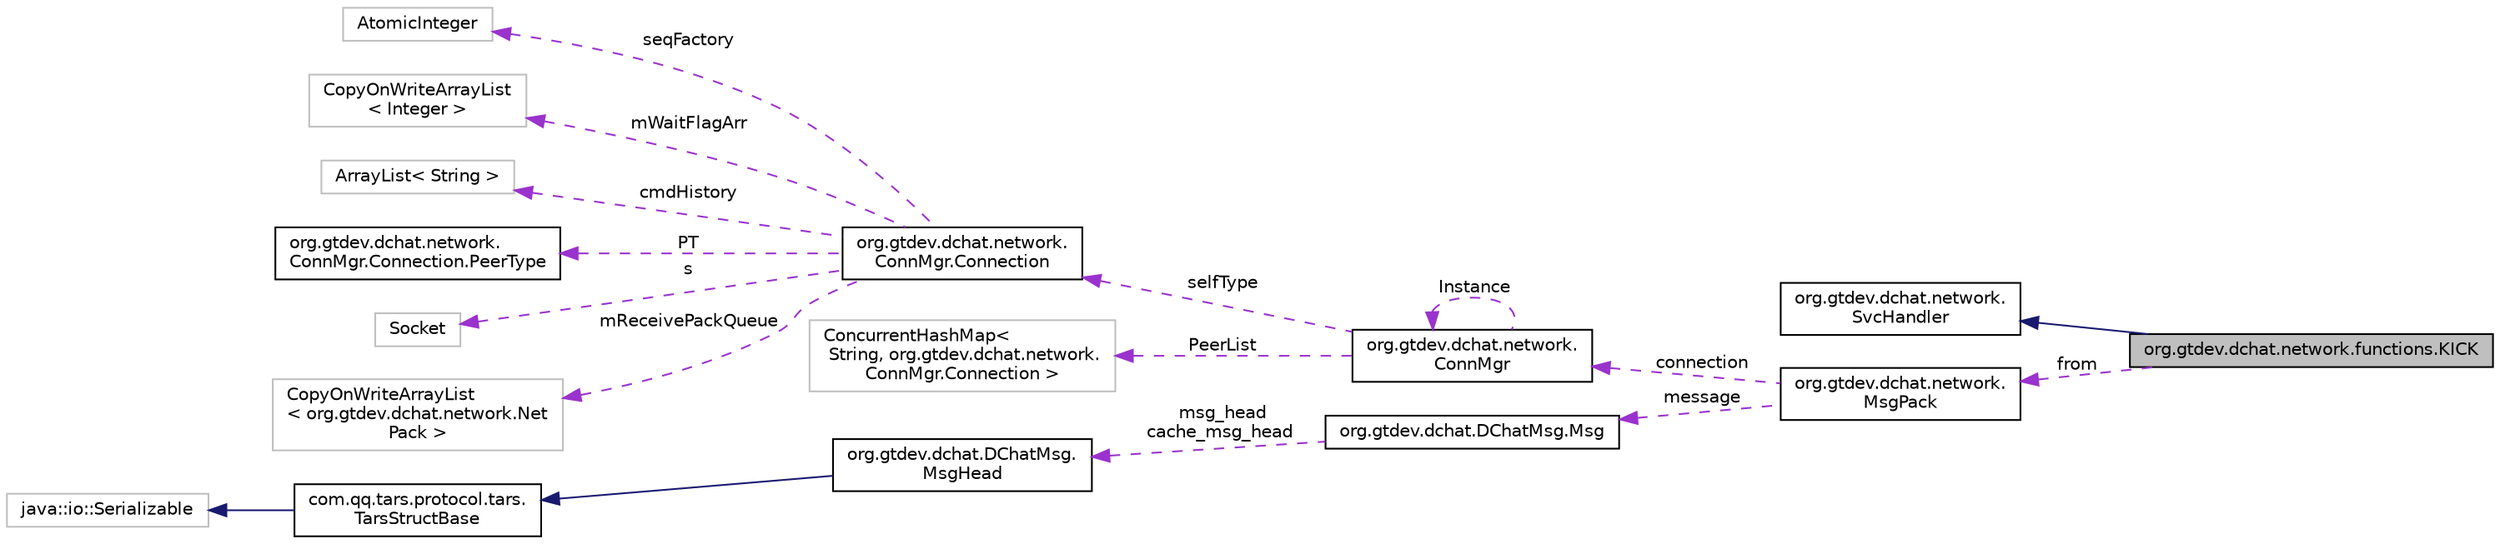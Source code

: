 digraph "org.gtdev.dchat.network.functions.KICK"
{
  edge [fontname="Helvetica",fontsize="10",labelfontname="Helvetica",labelfontsize="10"];
  node [fontname="Helvetica",fontsize="10",shape=record];
  rankdir="LR";
  Node2 [label="org.gtdev.dchat.network.functions.KICK",height=0.2,width=0.4,color="black", fillcolor="grey75", style="filled", fontcolor="black"];
  Node3 -> Node2 [dir="back",color="midnightblue",fontsize="10",style="solid",fontname="Helvetica"];
  Node3 [label="org.gtdev.dchat.network.\lSvcHandler",height=0.2,width=0.4,color="black", fillcolor="white", style="filled",URL="$interfaceorg_1_1gtdev_1_1dchat_1_1network_1_1SvcHandler.html"];
  Node4 -> Node2 [dir="back",color="darkorchid3",fontsize="10",style="dashed",label=" from" ,fontname="Helvetica"];
  Node4 [label="org.gtdev.dchat.network.\lMsgPack",height=0.2,width=0.4,color="black", fillcolor="white", style="filled",URL="$classorg_1_1gtdev_1_1dchat_1_1network_1_1MsgPack.html"];
  Node5 -> Node4 [dir="back",color="darkorchid3",fontsize="10",style="dashed",label=" connection" ,fontname="Helvetica"];
  Node5 [label="org.gtdev.dchat.network.\lConnMgr",height=0.2,width=0.4,color="black", fillcolor="white", style="filled",URL="$classorg_1_1gtdev_1_1dchat_1_1network_1_1ConnMgr.html"];
  Node5 -> Node5 [dir="back",color="darkorchid3",fontsize="10",style="dashed",label=" Instance" ,fontname="Helvetica"];
  Node6 -> Node5 [dir="back",color="darkorchid3",fontsize="10",style="dashed",label=" selfType" ,fontname="Helvetica"];
  Node6 [label="org.gtdev.dchat.network.\lConnMgr.Connection",height=0.2,width=0.4,color="black", fillcolor="white", style="filled",URL="$classorg_1_1gtdev_1_1dchat_1_1network_1_1ConnMgr_1_1Connection.html"];
  Node7 -> Node6 [dir="back",color="darkorchid3",fontsize="10",style="dashed",label=" seqFactory" ,fontname="Helvetica"];
  Node7 [label="AtomicInteger",height=0.2,width=0.4,color="grey75", fillcolor="white", style="filled"];
  Node8 -> Node6 [dir="back",color="darkorchid3",fontsize="10",style="dashed",label=" mWaitFlagArr" ,fontname="Helvetica"];
  Node8 [label="CopyOnWriteArrayList\l\< Integer \>",height=0.2,width=0.4,color="grey75", fillcolor="white", style="filled"];
  Node9 -> Node6 [dir="back",color="darkorchid3",fontsize="10",style="dashed",label=" cmdHistory" ,fontname="Helvetica"];
  Node9 [label="ArrayList\< String \>",height=0.2,width=0.4,color="grey75", fillcolor="white", style="filled"];
  Node10 -> Node6 [dir="back",color="darkorchid3",fontsize="10",style="dashed",label=" PT" ,fontname="Helvetica"];
  Node10 [label="org.gtdev.dchat.network.\lConnMgr.Connection.PeerType",height=0.2,width=0.4,color="black", fillcolor="white", style="filled",URL="$enumorg_1_1gtdev_1_1dchat_1_1network_1_1ConnMgr_1_1Connection_1_1PeerType.html"];
  Node11 -> Node6 [dir="back",color="darkorchid3",fontsize="10",style="dashed",label=" s" ,fontname="Helvetica"];
  Node11 [label="Socket",height=0.2,width=0.4,color="grey75", fillcolor="white", style="filled"];
  Node12 -> Node6 [dir="back",color="darkorchid3",fontsize="10",style="dashed",label=" mReceivePackQueue" ,fontname="Helvetica"];
  Node12 [label="CopyOnWriteArrayList\l\< org.gtdev.dchat.network.Net\lPack \>",height=0.2,width=0.4,color="grey75", fillcolor="white", style="filled"];
  Node13 -> Node5 [dir="back",color="darkorchid3",fontsize="10",style="dashed",label=" PeerList" ,fontname="Helvetica"];
  Node13 [label="ConcurrentHashMap\<\l String, org.gtdev.dchat.network.\lConnMgr.Connection \>",height=0.2,width=0.4,color="grey75", fillcolor="white", style="filled"];
  Node14 -> Node4 [dir="back",color="darkorchid3",fontsize="10",style="dashed",label=" message" ,fontname="Helvetica"];
  Node14 [label="org.gtdev.dchat.DChatMsg.Msg",height=0.2,width=0.4,color="black", fillcolor="white", style="filled",URL="$classorg_1_1gtdev_1_1dchat_1_1DChatMsg_1_1Msg.html"];
  Node15 -> Node14 [dir="back",color="darkorchid3",fontsize="10",style="dashed",label=" msg_head\ncache_msg_head" ,fontname="Helvetica"];
  Node15 [label="org.gtdev.dchat.DChatMsg.\lMsgHead",height=0.2,width=0.4,color="black", fillcolor="white", style="filled",URL="$classorg_1_1gtdev_1_1dchat_1_1DChatMsg_1_1MsgHead.html"];
  Node16 -> Node15 [dir="back",color="midnightblue",fontsize="10",style="solid",fontname="Helvetica"];
  Node16 [label="com.qq.tars.protocol.tars.\lTarsStructBase",height=0.2,width=0.4,color="black", fillcolor="white", style="filled",URL="$classcom_1_1qq_1_1tars_1_1protocol_1_1tars_1_1TarsStructBase.html"];
  Node17 -> Node16 [dir="back",color="midnightblue",fontsize="10",style="solid",fontname="Helvetica"];
  Node17 [label="java::io::Serializable",height=0.2,width=0.4,color="grey75", fillcolor="white", style="filled"];
}
